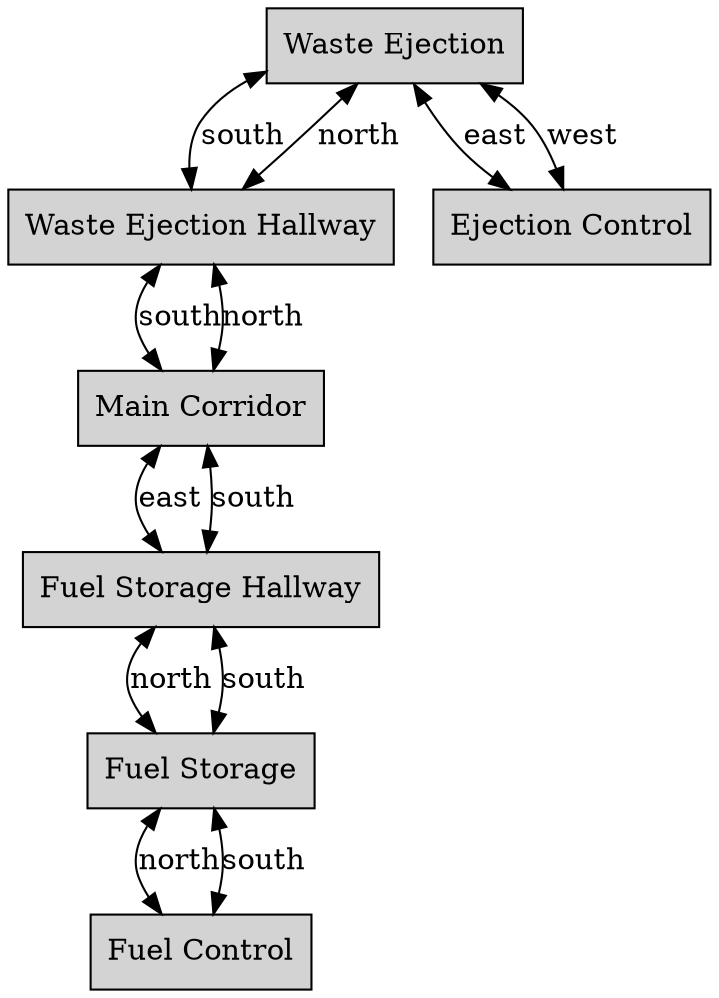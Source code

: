 digraph GameMap {
    node [shape=box, style=filled, fillcolor=lightgray];
    edge [dir=both];
    Waste_Ejection [label="Waste Ejection"];
    Waste_Ejection -> Waste_Ejection_Hallway [label="south"];
    Waste_Ejection -> Ejection_Control [label="east"];
    Ejection_Control [label="Ejection Control"];
    Ejection_Control -> Waste_Ejection [label="west"];
    Waste_Ejection_Hallway [label="Waste Ejection Hallway"];
    Waste_Ejection_Hallway -> Waste_Ejection [label="north"];
    Waste_Ejection_Hallway -> Main_Corridor [label="south"];
    Fuel_Storage [label="Fuel Storage"];
    Fuel_Storage -> Fuel_Control [label="north"];
    Fuel_Storage -> Fuel_Storage_Hallway [label="south"];
    Fuel_Control [label="Fuel Control"];
    Fuel_Control -> Fuel_Storage [label="south"];
    Fuel_Storage_Hallway [label="Fuel Storage Hallway"];
    Fuel_Storage_Hallway -> Fuel_Storage [label="north"];
    Fuel_Storage_Hallway -> Main_Corridor [label="south"];
    Main_Corridor [label="Main Corridor"];
    Main_Corridor -> Waste_Ejection_Hallway [label="north"];
    Main_Corridor -> Fuel_Storage_Hallway [label="east"];
}